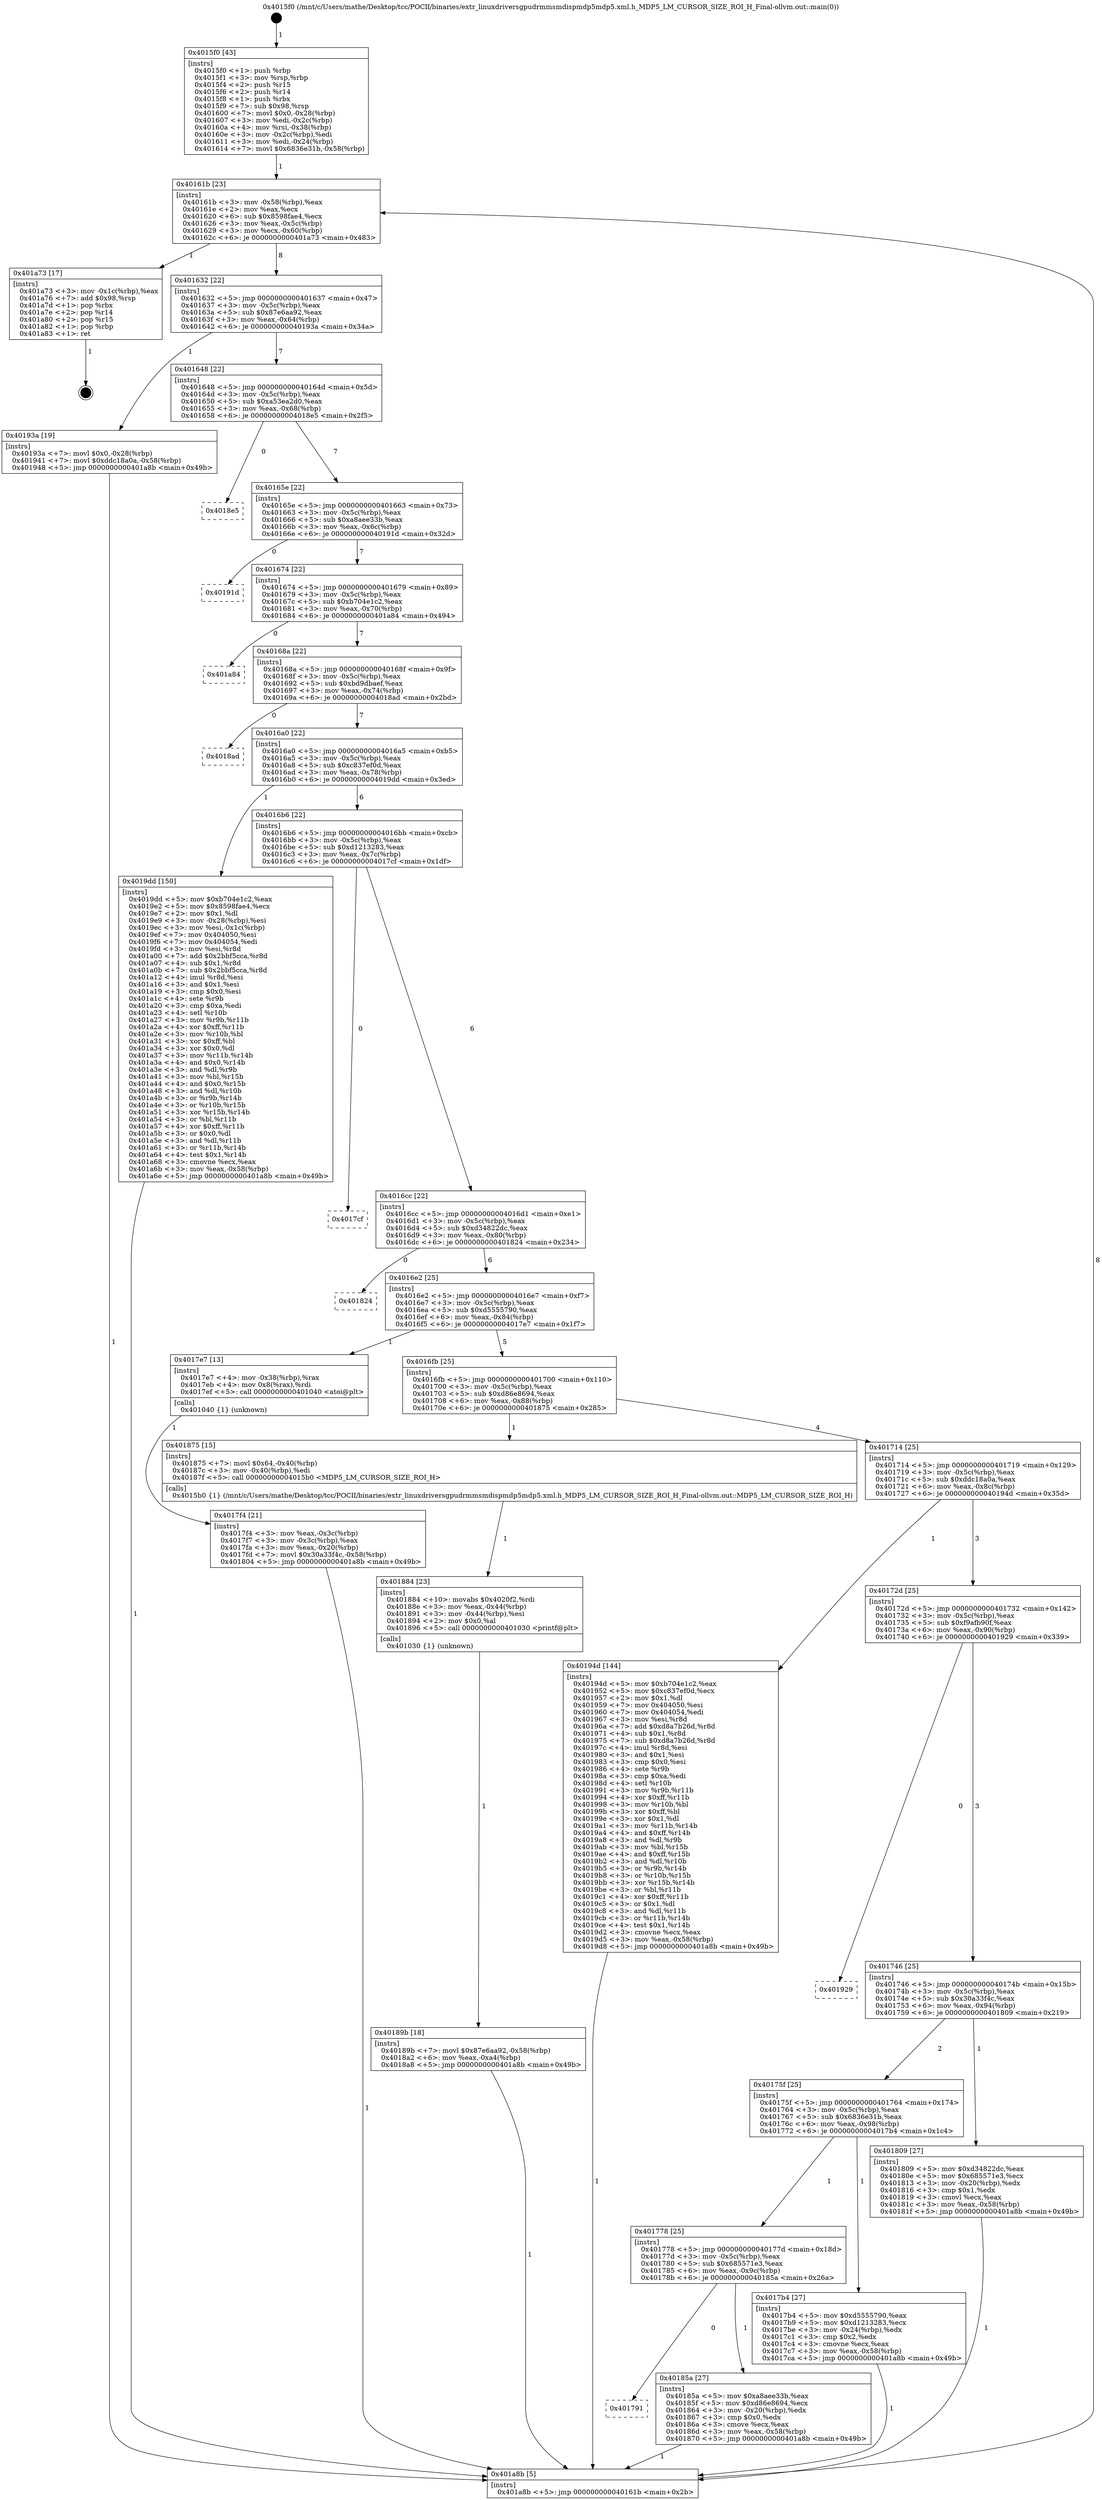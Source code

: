 digraph "0x4015f0" {
  label = "0x4015f0 (/mnt/c/Users/mathe/Desktop/tcc/POCII/binaries/extr_linuxdriversgpudrmmsmdispmdp5mdp5.xml.h_MDP5_LM_CURSOR_SIZE_ROI_H_Final-ollvm.out::main(0))"
  labelloc = "t"
  node[shape=record]

  Entry [label="",width=0.3,height=0.3,shape=circle,fillcolor=black,style=filled]
  "0x40161b" [label="{
     0x40161b [23]\l
     | [instrs]\l
     &nbsp;&nbsp;0x40161b \<+3\>: mov -0x58(%rbp),%eax\l
     &nbsp;&nbsp;0x40161e \<+2\>: mov %eax,%ecx\l
     &nbsp;&nbsp;0x401620 \<+6\>: sub $0x8598fae4,%ecx\l
     &nbsp;&nbsp;0x401626 \<+3\>: mov %eax,-0x5c(%rbp)\l
     &nbsp;&nbsp;0x401629 \<+3\>: mov %ecx,-0x60(%rbp)\l
     &nbsp;&nbsp;0x40162c \<+6\>: je 0000000000401a73 \<main+0x483\>\l
  }"]
  "0x401a73" [label="{
     0x401a73 [17]\l
     | [instrs]\l
     &nbsp;&nbsp;0x401a73 \<+3\>: mov -0x1c(%rbp),%eax\l
     &nbsp;&nbsp;0x401a76 \<+7\>: add $0x98,%rsp\l
     &nbsp;&nbsp;0x401a7d \<+1\>: pop %rbx\l
     &nbsp;&nbsp;0x401a7e \<+2\>: pop %r14\l
     &nbsp;&nbsp;0x401a80 \<+2\>: pop %r15\l
     &nbsp;&nbsp;0x401a82 \<+1\>: pop %rbp\l
     &nbsp;&nbsp;0x401a83 \<+1\>: ret\l
  }"]
  "0x401632" [label="{
     0x401632 [22]\l
     | [instrs]\l
     &nbsp;&nbsp;0x401632 \<+5\>: jmp 0000000000401637 \<main+0x47\>\l
     &nbsp;&nbsp;0x401637 \<+3\>: mov -0x5c(%rbp),%eax\l
     &nbsp;&nbsp;0x40163a \<+5\>: sub $0x87e6aa92,%eax\l
     &nbsp;&nbsp;0x40163f \<+3\>: mov %eax,-0x64(%rbp)\l
     &nbsp;&nbsp;0x401642 \<+6\>: je 000000000040193a \<main+0x34a\>\l
  }"]
  Exit [label="",width=0.3,height=0.3,shape=circle,fillcolor=black,style=filled,peripheries=2]
  "0x40193a" [label="{
     0x40193a [19]\l
     | [instrs]\l
     &nbsp;&nbsp;0x40193a \<+7\>: movl $0x0,-0x28(%rbp)\l
     &nbsp;&nbsp;0x401941 \<+7\>: movl $0xddc18a0a,-0x58(%rbp)\l
     &nbsp;&nbsp;0x401948 \<+5\>: jmp 0000000000401a8b \<main+0x49b\>\l
  }"]
  "0x401648" [label="{
     0x401648 [22]\l
     | [instrs]\l
     &nbsp;&nbsp;0x401648 \<+5\>: jmp 000000000040164d \<main+0x5d\>\l
     &nbsp;&nbsp;0x40164d \<+3\>: mov -0x5c(%rbp),%eax\l
     &nbsp;&nbsp;0x401650 \<+5\>: sub $0xa53ea2d0,%eax\l
     &nbsp;&nbsp;0x401655 \<+3\>: mov %eax,-0x68(%rbp)\l
     &nbsp;&nbsp;0x401658 \<+6\>: je 00000000004018e5 \<main+0x2f5\>\l
  }"]
  "0x40189b" [label="{
     0x40189b [18]\l
     | [instrs]\l
     &nbsp;&nbsp;0x40189b \<+7\>: movl $0x87e6aa92,-0x58(%rbp)\l
     &nbsp;&nbsp;0x4018a2 \<+6\>: mov %eax,-0xa4(%rbp)\l
     &nbsp;&nbsp;0x4018a8 \<+5\>: jmp 0000000000401a8b \<main+0x49b\>\l
  }"]
  "0x4018e5" [label="{
     0x4018e5\l
  }", style=dashed]
  "0x40165e" [label="{
     0x40165e [22]\l
     | [instrs]\l
     &nbsp;&nbsp;0x40165e \<+5\>: jmp 0000000000401663 \<main+0x73\>\l
     &nbsp;&nbsp;0x401663 \<+3\>: mov -0x5c(%rbp),%eax\l
     &nbsp;&nbsp;0x401666 \<+5\>: sub $0xa8aee33b,%eax\l
     &nbsp;&nbsp;0x40166b \<+3\>: mov %eax,-0x6c(%rbp)\l
     &nbsp;&nbsp;0x40166e \<+6\>: je 000000000040191d \<main+0x32d\>\l
  }"]
  "0x401884" [label="{
     0x401884 [23]\l
     | [instrs]\l
     &nbsp;&nbsp;0x401884 \<+10\>: movabs $0x4020f2,%rdi\l
     &nbsp;&nbsp;0x40188e \<+3\>: mov %eax,-0x44(%rbp)\l
     &nbsp;&nbsp;0x401891 \<+3\>: mov -0x44(%rbp),%esi\l
     &nbsp;&nbsp;0x401894 \<+2\>: mov $0x0,%al\l
     &nbsp;&nbsp;0x401896 \<+5\>: call 0000000000401030 \<printf@plt\>\l
     | [calls]\l
     &nbsp;&nbsp;0x401030 \{1\} (unknown)\l
  }"]
  "0x40191d" [label="{
     0x40191d\l
  }", style=dashed]
  "0x401674" [label="{
     0x401674 [22]\l
     | [instrs]\l
     &nbsp;&nbsp;0x401674 \<+5\>: jmp 0000000000401679 \<main+0x89\>\l
     &nbsp;&nbsp;0x401679 \<+3\>: mov -0x5c(%rbp),%eax\l
     &nbsp;&nbsp;0x40167c \<+5\>: sub $0xb704e1c2,%eax\l
     &nbsp;&nbsp;0x401681 \<+3\>: mov %eax,-0x70(%rbp)\l
     &nbsp;&nbsp;0x401684 \<+6\>: je 0000000000401a84 \<main+0x494\>\l
  }"]
  "0x401791" [label="{
     0x401791\l
  }", style=dashed]
  "0x401a84" [label="{
     0x401a84\l
  }", style=dashed]
  "0x40168a" [label="{
     0x40168a [22]\l
     | [instrs]\l
     &nbsp;&nbsp;0x40168a \<+5\>: jmp 000000000040168f \<main+0x9f\>\l
     &nbsp;&nbsp;0x40168f \<+3\>: mov -0x5c(%rbp),%eax\l
     &nbsp;&nbsp;0x401692 \<+5\>: sub $0xbd9dbaef,%eax\l
     &nbsp;&nbsp;0x401697 \<+3\>: mov %eax,-0x74(%rbp)\l
     &nbsp;&nbsp;0x40169a \<+6\>: je 00000000004018ad \<main+0x2bd\>\l
  }"]
  "0x40185a" [label="{
     0x40185a [27]\l
     | [instrs]\l
     &nbsp;&nbsp;0x40185a \<+5\>: mov $0xa8aee33b,%eax\l
     &nbsp;&nbsp;0x40185f \<+5\>: mov $0xd86e8694,%ecx\l
     &nbsp;&nbsp;0x401864 \<+3\>: mov -0x20(%rbp),%edx\l
     &nbsp;&nbsp;0x401867 \<+3\>: cmp $0x0,%edx\l
     &nbsp;&nbsp;0x40186a \<+3\>: cmove %ecx,%eax\l
     &nbsp;&nbsp;0x40186d \<+3\>: mov %eax,-0x58(%rbp)\l
     &nbsp;&nbsp;0x401870 \<+5\>: jmp 0000000000401a8b \<main+0x49b\>\l
  }"]
  "0x4018ad" [label="{
     0x4018ad\l
  }", style=dashed]
  "0x4016a0" [label="{
     0x4016a0 [22]\l
     | [instrs]\l
     &nbsp;&nbsp;0x4016a0 \<+5\>: jmp 00000000004016a5 \<main+0xb5\>\l
     &nbsp;&nbsp;0x4016a5 \<+3\>: mov -0x5c(%rbp),%eax\l
     &nbsp;&nbsp;0x4016a8 \<+5\>: sub $0xc837ef0d,%eax\l
     &nbsp;&nbsp;0x4016ad \<+3\>: mov %eax,-0x78(%rbp)\l
     &nbsp;&nbsp;0x4016b0 \<+6\>: je 00000000004019dd \<main+0x3ed\>\l
  }"]
  "0x4017f4" [label="{
     0x4017f4 [21]\l
     | [instrs]\l
     &nbsp;&nbsp;0x4017f4 \<+3\>: mov %eax,-0x3c(%rbp)\l
     &nbsp;&nbsp;0x4017f7 \<+3\>: mov -0x3c(%rbp),%eax\l
     &nbsp;&nbsp;0x4017fa \<+3\>: mov %eax,-0x20(%rbp)\l
     &nbsp;&nbsp;0x4017fd \<+7\>: movl $0x30a33f4c,-0x58(%rbp)\l
     &nbsp;&nbsp;0x401804 \<+5\>: jmp 0000000000401a8b \<main+0x49b\>\l
  }"]
  "0x4019dd" [label="{
     0x4019dd [150]\l
     | [instrs]\l
     &nbsp;&nbsp;0x4019dd \<+5\>: mov $0xb704e1c2,%eax\l
     &nbsp;&nbsp;0x4019e2 \<+5\>: mov $0x8598fae4,%ecx\l
     &nbsp;&nbsp;0x4019e7 \<+2\>: mov $0x1,%dl\l
     &nbsp;&nbsp;0x4019e9 \<+3\>: mov -0x28(%rbp),%esi\l
     &nbsp;&nbsp;0x4019ec \<+3\>: mov %esi,-0x1c(%rbp)\l
     &nbsp;&nbsp;0x4019ef \<+7\>: mov 0x404050,%esi\l
     &nbsp;&nbsp;0x4019f6 \<+7\>: mov 0x404054,%edi\l
     &nbsp;&nbsp;0x4019fd \<+3\>: mov %esi,%r8d\l
     &nbsp;&nbsp;0x401a00 \<+7\>: add $0x2bbf5cca,%r8d\l
     &nbsp;&nbsp;0x401a07 \<+4\>: sub $0x1,%r8d\l
     &nbsp;&nbsp;0x401a0b \<+7\>: sub $0x2bbf5cca,%r8d\l
     &nbsp;&nbsp;0x401a12 \<+4\>: imul %r8d,%esi\l
     &nbsp;&nbsp;0x401a16 \<+3\>: and $0x1,%esi\l
     &nbsp;&nbsp;0x401a19 \<+3\>: cmp $0x0,%esi\l
     &nbsp;&nbsp;0x401a1c \<+4\>: sete %r9b\l
     &nbsp;&nbsp;0x401a20 \<+3\>: cmp $0xa,%edi\l
     &nbsp;&nbsp;0x401a23 \<+4\>: setl %r10b\l
     &nbsp;&nbsp;0x401a27 \<+3\>: mov %r9b,%r11b\l
     &nbsp;&nbsp;0x401a2a \<+4\>: xor $0xff,%r11b\l
     &nbsp;&nbsp;0x401a2e \<+3\>: mov %r10b,%bl\l
     &nbsp;&nbsp;0x401a31 \<+3\>: xor $0xff,%bl\l
     &nbsp;&nbsp;0x401a34 \<+3\>: xor $0x0,%dl\l
     &nbsp;&nbsp;0x401a37 \<+3\>: mov %r11b,%r14b\l
     &nbsp;&nbsp;0x401a3a \<+4\>: and $0x0,%r14b\l
     &nbsp;&nbsp;0x401a3e \<+3\>: and %dl,%r9b\l
     &nbsp;&nbsp;0x401a41 \<+3\>: mov %bl,%r15b\l
     &nbsp;&nbsp;0x401a44 \<+4\>: and $0x0,%r15b\l
     &nbsp;&nbsp;0x401a48 \<+3\>: and %dl,%r10b\l
     &nbsp;&nbsp;0x401a4b \<+3\>: or %r9b,%r14b\l
     &nbsp;&nbsp;0x401a4e \<+3\>: or %r10b,%r15b\l
     &nbsp;&nbsp;0x401a51 \<+3\>: xor %r15b,%r14b\l
     &nbsp;&nbsp;0x401a54 \<+3\>: or %bl,%r11b\l
     &nbsp;&nbsp;0x401a57 \<+4\>: xor $0xff,%r11b\l
     &nbsp;&nbsp;0x401a5b \<+3\>: or $0x0,%dl\l
     &nbsp;&nbsp;0x401a5e \<+3\>: and %dl,%r11b\l
     &nbsp;&nbsp;0x401a61 \<+3\>: or %r11b,%r14b\l
     &nbsp;&nbsp;0x401a64 \<+4\>: test $0x1,%r14b\l
     &nbsp;&nbsp;0x401a68 \<+3\>: cmovne %ecx,%eax\l
     &nbsp;&nbsp;0x401a6b \<+3\>: mov %eax,-0x58(%rbp)\l
     &nbsp;&nbsp;0x401a6e \<+5\>: jmp 0000000000401a8b \<main+0x49b\>\l
  }"]
  "0x4016b6" [label="{
     0x4016b6 [22]\l
     | [instrs]\l
     &nbsp;&nbsp;0x4016b6 \<+5\>: jmp 00000000004016bb \<main+0xcb\>\l
     &nbsp;&nbsp;0x4016bb \<+3\>: mov -0x5c(%rbp),%eax\l
     &nbsp;&nbsp;0x4016be \<+5\>: sub $0xd1213283,%eax\l
     &nbsp;&nbsp;0x4016c3 \<+3\>: mov %eax,-0x7c(%rbp)\l
     &nbsp;&nbsp;0x4016c6 \<+6\>: je 00000000004017cf \<main+0x1df\>\l
  }"]
  "0x4015f0" [label="{
     0x4015f0 [43]\l
     | [instrs]\l
     &nbsp;&nbsp;0x4015f0 \<+1\>: push %rbp\l
     &nbsp;&nbsp;0x4015f1 \<+3\>: mov %rsp,%rbp\l
     &nbsp;&nbsp;0x4015f4 \<+2\>: push %r15\l
     &nbsp;&nbsp;0x4015f6 \<+2\>: push %r14\l
     &nbsp;&nbsp;0x4015f8 \<+1\>: push %rbx\l
     &nbsp;&nbsp;0x4015f9 \<+7\>: sub $0x98,%rsp\l
     &nbsp;&nbsp;0x401600 \<+7\>: movl $0x0,-0x28(%rbp)\l
     &nbsp;&nbsp;0x401607 \<+3\>: mov %edi,-0x2c(%rbp)\l
     &nbsp;&nbsp;0x40160a \<+4\>: mov %rsi,-0x38(%rbp)\l
     &nbsp;&nbsp;0x40160e \<+3\>: mov -0x2c(%rbp),%edi\l
     &nbsp;&nbsp;0x401611 \<+3\>: mov %edi,-0x24(%rbp)\l
     &nbsp;&nbsp;0x401614 \<+7\>: movl $0x6836e31b,-0x58(%rbp)\l
  }"]
  "0x4017cf" [label="{
     0x4017cf\l
  }", style=dashed]
  "0x4016cc" [label="{
     0x4016cc [22]\l
     | [instrs]\l
     &nbsp;&nbsp;0x4016cc \<+5\>: jmp 00000000004016d1 \<main+0xe1\>\l
     &nbsp;&nbsp;0x4016d1 \<+3\>: mov -0x5c(%rbp),%eax\l
     &nbsp;&nbsp;0x4016d4 \<+5\>: sub $0xd34822dc,%eax\l
     &nbsp;&nbsp;0x4016d9 \<+3\>: mov %eax,-0x80(%rbp)\l
     &nbsp;&nbsp;0x4016dc \<+6\>: je 0000000000401824 \<main+0x234\>\l
  }"]
  "0x401a8b" [label="{
     0x401a8b [5]\l
     | [instrs]\l
     &nbsp;&nbsp;0x401a8b \<+5\>: jmp 000000000040161b \<main+0x2b\>\l
  }"]
  "0x401824" [label="{
     0x401824\l
  }", style=dashed]
  "0x4016e2" [label="{
     0x4016e2 [25]\l
     | [instrs]\l
     &nbsp;&nbsp;0x4016e2 \<+5\>: jmp 00000000004016e7 \<main+0xf7\>\l
     &nbsp;&nbsp;0x4016e7 \<+3\>: mov -0x5c(%rbp),%eax\l
     &nbsp;&nbsp;0x4016ea \<+5\>: sub $0xd5555790,%eax\l
     &nbsp;&nbsp;0x4016ef \<+6\>: mov %eax,-0x84(%rbp)\l
     &nbsp;&nbsp;0x4016f5 \<+6\>: je 00000000004017e7 \<main+0x1f7\>\l
  }"]
  "0x401778" [label="{
     0x401778 [25]\l
     | [instrs]\l
     &nbsp;&nbsp;0x401778 \<+5\>: jmp 000000000040177d \<main+0x18d\>\l
     &nbsp;&nbsp;0x40177d \<+3\>: mov -0x5c(%rbp),%eax\l
     &nbsp;&nbsp;0x401780 \<+5\>: sub $0x685571e3,%eax\l
     &nbsp;&nbsp;0x401785 \<+6\>: mov %eax,-0x9c(%rbp)\l
     &nbsp;&nbsp;0x40178b \<+6\>: je 000000000040185a \<main+0x26a\>\l
  }"]
  "0x4017e7" [label="{
     0x4017e7 [13]\l
     | [instrs]\l
     &nbsp;&nbsp;0x4017e7 \<+4\>: mov -0x38(%rbp),%rax\l
     &nbsp;&nbsp;0x4017eb \<+4\>: mov 0x8(%rax),%rdi\l
     &nbsp;&nbsp;0x4017ef \<+5\>: call 0000000000401040 \<atoi@plt\>\l
     | [calls]\l
     &nbsp;&nbsp;0x401040 \{1\} (unknown)\l
  }"]
  "0x4016fb" [label="{
     0x4016fb [25]\l
     | [instrs]\l
     &nbsp;&nbsp;0x4016fb \<+5\>: jmp 0000000000401700 \<main+0x110\>\l
     &nbsp;&nbsp;0x401700 \<+3\>: mov -0x5c(%rbp),%eax\l
     &nbsp;&nbsp;0x401703 \<+5\>: sub $0xd86e8694,%eax\l
     &nbsp;&nbsp;0x401708 \<+6\>: mov %eax,-0x88(%rbp)\l
     &nbsp;&nbsp;0x40170e \<+6\>: je 0000000000401875 \<main+0x285\>\l
  }"]
  "0x4017b4" [label="{
     0x4017b4 [27]\l
     | [instrs]\l
     &nbsp;&nbsp;0x4017b4 \<+5\>: mov $0xd5555790,%eax\l
     &nbsp;&nbsp;0x4017b9 \<+5\>: mov $0xd1213283,%ecx\l
     &nbsp;&nbsp;0x4017be \<+3\>: mov -0x24(%rbp),%edx\l
     &nbsp;&nbsp;0x4017c1 \<+3\>: cmp $0x2,%edx\l
     &nbsp;&nbsp;0x4017c4 \<+3\>: cmovne %ecx,%eax\l
     &nbsp;&nbsp;0x4017c7 \<+3\>: mov %eax,-0x58(%rbp)\l
     &nbsp;&nbsp;0x4017ca \<+5\>: jmp 0000000000401a8b \<main+0x49b\>\l
  }"]
  "0x401875" [label="{
     0x401875 [15]\l
     | [instrs]\l
     &nbsp;&nbsp;0x401875 \<+7\>: movl $0x64,-0x40(%rbp)\l
     &nbsp;&nbsp;0x40187c \<+3\>: mov -0x40(%rbp),%edi\l
     &nbsp;&nbsp;0x40187f \<+5\>: call 00000000004015b0 \<MDP5_LM_CURSOR_SIZE_ROI_H\>\l
     | [calls]\l
     &nbsp;&nbsp;0x4015b0 \{1\} (/mnt/c/Users/mathe/Desktop/tcc/POCII/binaries/extr_linuxdriversgpudrmmsmdispmdp5mdp5.xml.h_MDP5_LM_CURSOR_SIZE_ROI_H_Final-ollvm.out::MDP5_LM_CURSOR_SIZE_ROI_H)\l
  }"]
  "0x401714" [label="{
     0x401714 [25]\l
     | [instrs]\l
     &nbsp;&nbsp;0x401714 \<+5\>: jmp 0000000000401719 \<main+0x129\>\l
     &nbsp;&nbsp;0x401719 \<+3\>: mov -0x5c(%rbp),%eax\l
     &nbsp;&nbsp;0x40171c \<+5\>: sub $0xddc18a0a,%eax\l
     &nbsp;&nbsp;0x401721 \<+6\>: mov %eax,-0x8c(%rbp)\l
     &nbsp;&nbsp;0x401727 \<+6\>: je 000000000040194d \<main+0x35d\>\l
  }"]
  "0x40175f" [label="{
     0x40175f [25]\l
     | [instrs]\l
     &nbsp;&nbsp;0x40175f \<+5\>: jmp 0000000000401764 \<main+0x174\>\l
     &nbsp;&nbsp;0x401764 \<+3\>: mov -0x5c(%rbp),%eax\l
     &nbsp;&nbsp;0x401767 \<+5\>: sub $0x6836e31b,%eax\l
     &nbsp;&nbsp;0x40176c \<+6\>: mov %eax,-0x98(%rbp)\l
     &nbsp;&nbsp;0x401772 \<+6\>: je 00000000004017b4 \<main+0x1c4\>\l
  }"]
  "0x40194d" [label="{
     0x40194d [144]\l
     | [instrs]\l
     &nbsp;&nbsp;0x40194d \<+5\>: mov $0xb704e1c2,%eax\l
     &nbsp;&nbsp;0x401952 \<+5\>: mov $0xc837ef0d,%ecx\l
     &nbsp;&nbsp;0x401957 \<+2\>: mov $0x1,%dl\l
     &nbsp;&nbsp;0x401959 \<+7\>: mov 0x404050,%esi\l
     &nbsp;&nbsp;0x401960 \<+7\>: mov 0x404054,%edi\l
     &nbsp;&nbsp;0x401967 \<+3\>: mov %esi,%r8d\l
     &nbsp;&nbsp;0x40196a \<+7\>: add $0xd8a7b26d,%r8d\l
     &nbsp;&nbsp;0x401971 \<+4\>: sub $0x1,%r8d\l
     &nbsp;&nbsp;0x401975 \<+7\>: sub $0xd8a7b26d,%r8d\l
     &nbsp;&nbsp;0x40197c \<+4\>: imul %r8d,%esi\l
     &nbsp;&nbsp;0x401980 \<+3\>: and $0x1,%esi\l
     &nbsp;&nbsp;0x401983 \<+3\>: cmp $0x0,%esi\l
     &nbsp;&nbsp;0x401986 \<+4\>: sete %r9b\l
     &nbsp;&nbsp;0x40198a \<+3\>: cmp $0xa,%edi\l
     &nbsp;&nbsp;0x40198d \<+4\>: setl %r10b\l
     &nbsp;&nbsp;0x401991 \<+3\>: mov %r9b,%r11b\l
     &nbsp;&nbsp;0x401994 \<+4\>: xor $0xff,%r11b\l
     &nbsp;&nbsp;0x401998 \<+3\>: mov %r10b,%bl\l
     &nbsp;&nbsp;0x40199b \<+3\>: xor $0xff,%bl\l
     &nbsp;&nbsp;0x40199e \<+3\>: xor $0x1,%dl\l
     &nbsp;&nbsp;0x4019a1 \<+3\>: mov %r11b,%r14b\l
     &nbsp;&nbsp;0x4019a4 \<+4\>: and $0xff,%r14b\l
     &nbsp;&nbsp;0x4019a8 \<+3\>: and %dl,%r9b\l
     &nbsp;&nbsp;0x4019ab \<+3\>: mov %bl,%r15b\l
     &nbsp;&nbsp;0x4019ae \<+4\>: and $0xff,%r15b\l
     &nbsp;&nbsp;0x4019b2 \<+3\>: and %dl,%r10b\l
     &nbsp;&nbsp;0x4019b5 \<+3\>: or %r9b,%r14b\l
     &nbsp;&nbsp;0x4019b8 \<+3\>: or %r10b,%r15b\l
     &nbsp;&nbsp;0x4019bb \<+3\>: xor %r15b,%r14b\l
     &nbsp;&nbsp;0x4019be \<+3\>: or %bl,%r11b\l
     &nbsp;&nbsp;0x4019c1 \<+4\>: xor $0xff,%r11b\l
     &nbsp;&nbsp;0x4019c5 \<+3\>: or $0x1,%dl\l
     &nbsp;&nbsp;0x4019c8 \<+3\>: and %dl,%r11b\l
     &nbsp;&nbsp;0x4019cb \<+3\>: or %r11b,%r14b\l
     &nbsp;&nbsp;0x4019ce \<+4\>: test $0x1,%r14b\l
     &nbsp;&nbsp;0x4019d2 \<+3\>: cmovne %ecx,%eax\l
     &nbsp;&nbsp;0x4019d5 \<+3\>: mov %eax,-0x58(%rbp)\l
     &nbsp;&nbsp;0x4019d8 \<+5\>: jmp 0000000000401a8b \<main+0x49b\>\l
  }"]
  "0x40172d" [label="{
     0x40172d [25]\l
     | [instrs]\l
     &nbsp;&nbsp;0x40172d \<+5\>: jmp 0000000000401732 \<main+0x142\>\l
     &nbsp;&nbsp;0x401732 \<+3\>: mov -0x5c(%rbp),%eax\l
     &nbsp;&nbsp;0x401735 \<+5\>: sub $0xf9afb90f,%eax\l
     &nbsp;&nbsp;0x40173a \<+6\>: mov %eax,-0x90(%rbp)\l
     &nbsp;&nbsp;0x401740 \<+6\>: je 0000000000401929 \<main+0x339\>\l
  }"]
  "0x401809" [label="{
     0x401809 [27]\l
     | [instrs]\l
     &nbsp;&nbsp;0x401809 \<+5\>: mov $0xd34822dc,%eax\l
     &nbsp;&nbsp;0x40180e \<+5\>: mov $0x685571e3,%ecx\l
     &nbsp;&nbsp;0x401813 \<+3\>: mov -0x20(%rbp),%edx\l
     &nbsp;&nbsp;0x401816 \<+3\>: cmp $0x1,%edx\l
     &nbsp;&nbsp;0x401819 \<+3\>: cmovl %ecx,%eax\l
     &nbsp;&nbsp;0x40181c \<+3\>: mov %eax,-0x58(%rbp)\l
     &nbsp;&nbsp;0x40181f \<+5\>: jmp 0000000000401a8b \<main+0x49b\>\l
  }"]
  "0x401929" [label="{
     0x401929\l
  }", style=dashed]
  "0x401746" [label="{
     0x401746 [25]\l
     | [instrs]\l
     &nbsp;&nbsp;0x401746 \<+5\>: jmp 000000000040174b \<main+0x15b\>\l
     &nbsp;&nbsp;0x40174b \<+3\>: mov -0x5c(%rbp),%eax\l
     &nbsp;&nbsp;0x40174e \<+5\>: sub $0x30a33f4c,%eax\l
     &nbsp;&nbsp;0x401753 \<+6\>: mov %eax,-0x94(%rbp)\l
     &nbsp;&nbsp;0x401759 \<+6\>: je 0000000000401809 \<main+0x219\>\l
  }"]
  Entry -> "0x4015f0" [label=" 1"]
  "0x40161b" -> "0x401a73" [label=" 1"]
  "0x40161b" -> "0x401632" [label=" 8"]
  "0x401a73" -> Exit [label=" 1"]
  "0x401632" -> "0x40193a" [label=" 1"]
  "0x401632" -> "0x401648" [label=" 7"]
  "0x4019dd" -> "0x401a8b" [label=" 1"]
  "0x401648" -> "0x4018e5" [label=" 0"]
  "0x401648" -> "0x40165e" [label=" 7"]
  "0x40194d" -> "0x401a8b" [label=" 1"]
  "0x40165e" -> "0x40191d" [label=" 0"]
  "0x40165e" -> "0x401674" [label=" 7"]
  "0x40193a" -> "0x401a8b" [label=" 1"]
  "0x401674" -> "0x401a84" [label=" 0"]
  "0x401674" -> "0x40168a" [label=" 7"]
  "0x40189b" -> "0x401a8b" [label=" 1"]
  "0x40168a" -> "0x4018ad" [label=" 0"]
  "0x40168a" -> "0x4016a0" [label=" 7"]
  "0x401884" -> "0x40189b" [label=" 1"]
  "0x4016a0" -> "0x4019dd" [label=" 1"]
  "0x4016a0" -> "0x4016b6" [label=" 6"]
  "0x40185a" -> "0x401a8b" [label=" 1"]
  "0x4016b6" -> "0x4017cf" [label=" 0"]
  "0x4016b6" -> "0x4016cc" [label=" 6"]
  "0x401778" -> "0x401791" [label=" 0"]
  "0x4016cc" -> "0x401824" [label=" 0"]
  "0x4016cc" -> "0x4016e2" [label=" 6"]
  "0x401778" -> "0x40185a" [label=" 1"]
  "0x4016e2" -> "0x4017e7" [label=" 1"]
  "0x4016e2" -> "0x4016fb" [label=" 5"]
  "0x401875" -> "0x401884" [label=" 1"]
  "0x4016fb" -> "0x401875" [label=" 1"]
  "0x4016fb" -> "0x401714" [label=" 4"]
  "0x401809" -> "0x401a8b" [label=" 1"]
  "0x401714" -> "0x40194d" [label=" 1"]
  "0x401714" -> "0x40172d" [label=" 3"]
  "0x4017e7" -> "0x4017f4" [label=" 1"]
  "0x40172d" -> "0x401929" [label=" 0"]
  "0x40172d" -> "0x401746" [label=" 3"]
  "0x401a8b" -> "0x40161b" [label=" 8"]
  "0x401746" -> "0x401809" [label=" 1"]
  "0x401746" -> "0x40175f" [label=" 2"]
  "0x4017f4" -> "0x401a8b" [label=" 1"]
  "0x40175f" -> "0x4017b4" [label=" 1"]
  "0x40175f" -> "0x401778" [label=" 1"]
  "0x4017b4" -> "0x401a8b" [label=" 1"]
  "0x4015f0" -> "0x40161b" [label=" 1"]
}
